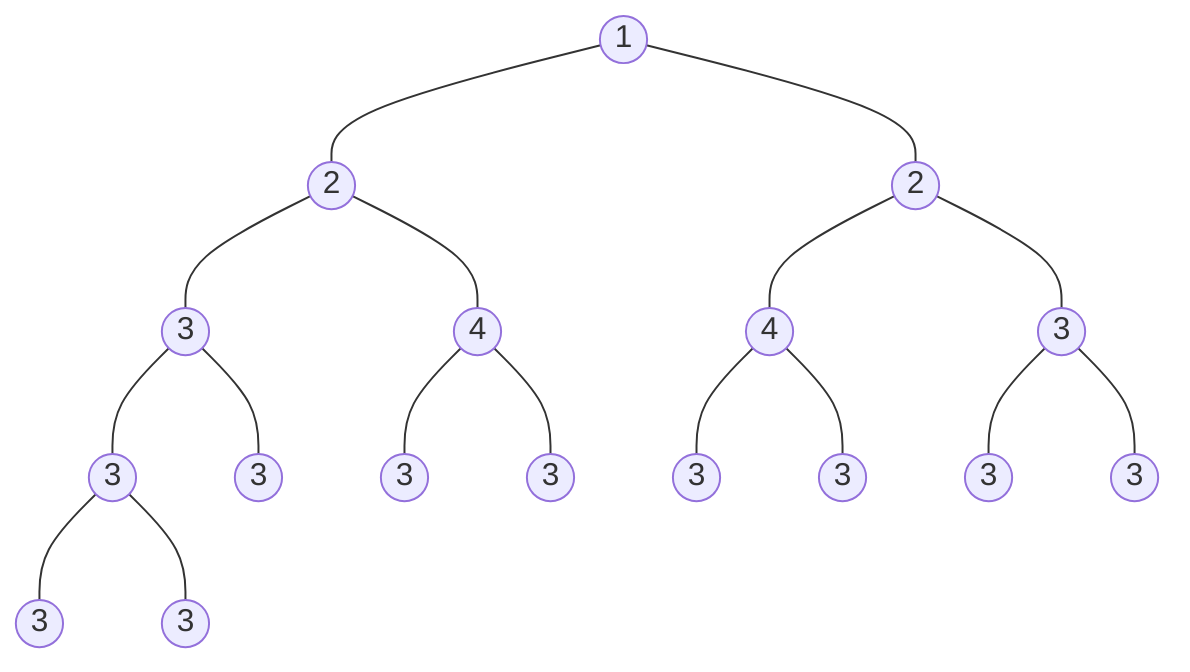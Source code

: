graph TD
	A((1))
	A --- AL
	AL((2))
	AL --- ALL
	ALL((3))
	ALL --- ALLL
	ALLL((3))
	ALLL --- ALLLL
	ALLLL((3))
	ALLL --- ALLLR
	ALLLR((3))
	ALL --- ALLR
	ALLR((3))
	AL --- ALR
	ALR((4))
	ALR --- ALRL
	ALRL((3))
	ALR --- ALRR
	ALRR((3))
	A --- AR
	AR((2))
	AR --- ARL
	ARL((4))
	ARL --- ARLL
	ARLL((3))
	ARL --- ARLR
	ARLR((3))
	AR --- ARR
	ARR((3))
	ARR --- ARRL
	ARRL((3))
	ARR --- ARRR
	ARRR((3))